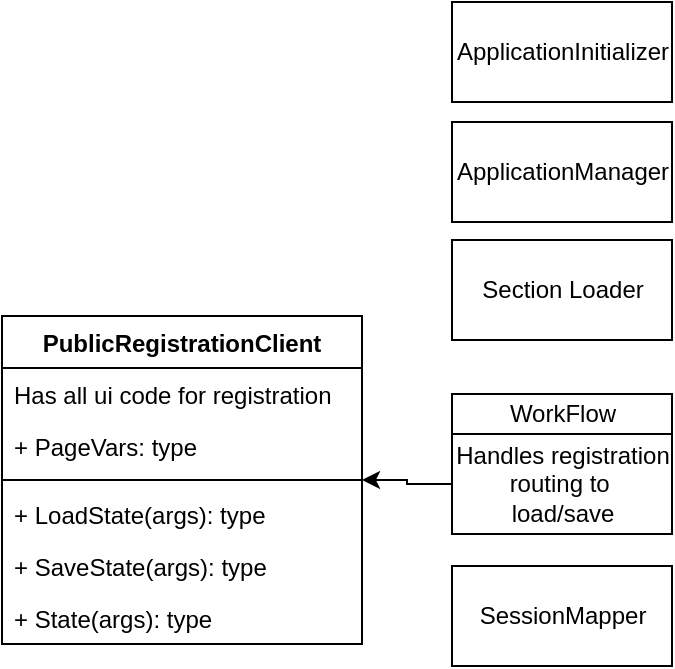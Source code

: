 <mxfile version="11.1.4" type="github"><diagram id="7GvVTqTpiJr5v5xNsKPM" name="Page-1"><mxGraphModel dx="1038" dy="581" grid="1" gridSize="10" guides="1" tooltips="1" connect="1" arrows="1" fold="1" page="1" pageScale="1" pageWidth="850" pageHeight="1100" math="0" shadow="0"><root><mxCell id="0"/><mxCell id="1" parent="0"/><mxCell id="4BKxX_FA9T9ESoVDrarx-7" value="PublicRegistrationClient" style="swimlane;fontStyle=1;align=center;verticalAlign=top;childLayout=stackLayout;horizontal=1;startSize=26;horizontalStack=0;resizeParent=1;resizeParentMax=0;resizeLast=0;collapsible=1;marginBottom=0;" parent="1" vertex="1"><mxGeometry x="40" y="167" width="180" height="164" as="geometry"/></mxCell><mxCell id="4BKxX_FA9T9ESoVDrarx-25" value="Has all ui code for registration" style="text;strokeColor=none;fillColor=none;align=left;verticalAlign=top;spacingLeft=4;spacingRight=4;overflow=hidden;rotatable=0;points=[[0,0.5],[1,0.5]];portConstraint=eastwest;" parent="4BKxX_FA9T9ESoVDrarx-7" vertex="1"><mxGeometry y="26" width="180" height="26" as="geometry"/></mxCell><mxCell id="4BKxX_FA9T9ESoVDrarx-8" value="+ PageVars: type" style="text;strokeColor=none;fillColor=none;align=left;verticalAlign=top;spacingLeft=4;spacingRight=4;overflow=hidden;rotatable=0;points=[[0,0.5],[1,0.5]];portConstraint=eastwest;" parent="4BKxX_FA9T9ESoVDrarx-7" vertex="1"><mxGeometry y="52" width="180" height="26" as="geometry"/></mxCell><mxCell id="4BKxX_FA9T9ESoVDrarx-9" value="" style="line;strokeWidth=1;fillColor=none;align=left;verticalAlign=middle;spacingTop=-1;spacingLeft=3;spacingRight=3;rotatable=0;labelPosition=right;points=[];portConstraint=eastwest;" parent="4BKxX_FA9T9ESoVDrarx-7" vertex="1"><mxGeometry y="78" width="180" height="8" as="geometry"/></mxCell><mxCell id="4BKxX_FA9T9ESoVDrarx-22" value="+ LoadState(args): type" style="text;strokeColor=none;fillColor=none;align=left;verticalAlign=top;spacingLeft=4;spacingRight=4;overflow=hidden;rotatable=0;points=[[0,0.5],[1,0.5]];portConstraint=eastwest;" parent="4BKxX_FA9T9ESoVDrarx-7" vertex="1"><mxGeometry y="86" width="180" height="26" as="geometry"/></mxCell><mxCell id="4BKxX_FA9T9ESoVDrarx-10" value="+ SaveState(args): type" style="text;strokeColor=none;fillColor=none;align=left;verticalAlign=top;spacingLeft=4;spacingRight=4;overflow=hidden;rotatable=0;points=[[0,0.5],[1,0.5]];portConstraint=eastwest;" parent="4BKxX_FA9T9ESoVDrarx-7" vertex="1"><mxGeometry y="112" width="180" height="26" as="geometry"/></mxCell><mxCell id="4BKxX_FA9T9ESoVDrarx-23" value="+ State(args): type" style="text;strokeColor=none;fillColor=none;align=left;verticalAlign=top;spacingLeft=4;spacingRight=4;overflow=hidden;rotatable=0;points=[[0,0.5],[1,0.5]];portConstraint=eastwest;" parent="4BKxX_FA9T9ESoVDrarx-7" vertex="1"><mxGeometry y="138" width="180" height="26" as="geometry"/></mxCell><mxCell id="4BKxX_FA9T9ESoVDrarx-14" value="SessionMapper" style="html=1;" parent="1" vertex="1"><mxGeometry x="265" y="292" width="110" height="50" as="geometry"/></mxCell><mxCell id="4BKxX_FA9T9ESoVDrarx-15" value="WorkFlow" style="html=1;" parent="1" vertex="1"><mxGeometry x="265" y="206" width="110" height="20" as="geometry"/></mxCell><mxCell id="4BKxX_FA9T9ESoVDrarx-16" value="ApplicationInitializer" style="html=1;" parent="1" vertex="1"><mxGeometry x="265" y="10" width="110" height="50" as="geometry"/></mxCell><mxCell id="4BKxX_FA9T9ESoVDrarx-17" value="ApplicationManager" style="html=1;" parent="1" vertex="1"><mxGeometry x="265" y="70" width="110" height="50" as="geometry"/></mxCell><mxCell id="4BKxX_FA9T9ESoVDrarx-34" value="" style="edgeStyle=orthogonalEdgeStyle;rounded=0;orthogonalLoop=1;jettySize=auto;html=1;" parent="1" source="4BKxX_FA9T9ESoVDrarx-18" target="4BKxX_FA9T9ESoVDrarx-7" edge="1"><mxGeometry relative="1" as="geometry"/></mxCell><mxCell id="4BKxX_FA9T9ESoVDrarx-18" value="Handles registration&lt;br&gt;routing to&amp;nbsp;&lt;br&gt;load/save" style="html=1;" parent="1" vertex="1"><mxGeometry x="265" y="226" width="110" height="50" as="geometry"/></mxCell><mxCell id="HYGHDrBhQrccPC-CdQ9i-2" value="Section Loader" style="html=1;" vertex="1" parent="1"><mxGeometry x="265" y="129" width="110" height="50" as="geometry"/></mxCell></root></mxGraphModel></diagram></mxfile>